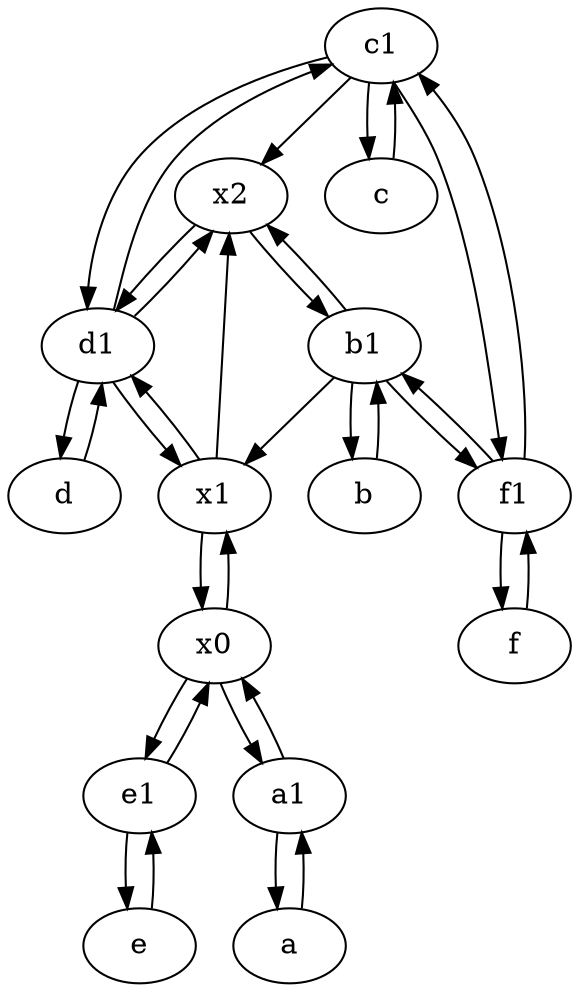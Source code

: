 digraph  {
	c1 [pos="30,15!"];
	x1;
	a [pos="40,10!"];
	x2;
	d1 [pos="25,30!"];
	d [pos="20,30!"];
	x0;
	e1 [pos="25,45!"];
	f [pos="15,45!"];
	c [pos="20,10!"];
	a1 [pos="40,15!"];
	e [pos="30,50!"];
	b1 [pos="45,20!"];
	b [pos="50,20!"];
	f1;
	x2 -> d1;
	d1 -> c1;
	d -> d1;
	c1 -> f1;
	e -> e1;
	f1 -> b1;
	d1 -> x1;
	b1 -> b;
	x0 -> e1;
	x0 -> x1;
	b1 -> x1;
	a -> a1;
	f1 -> f;
	d1 -> x2;
	x1 -> x2;
	e1 -> x0;
	b1 -> x2;
	x1 -> x0;
	c1 -> d1;
	c1 -> c;
	a1 -> a;
	x0 -> a1;
	f -> f1;
	c1 -> x2;
	b1 -> f1;
	a1 -> x0;
	x1 -> d1;
	e1 -> e;
	d1 -> d;
	c -> c1;
	x2 -> b1;
	f1 -> c1;
	b -> b1;

	}